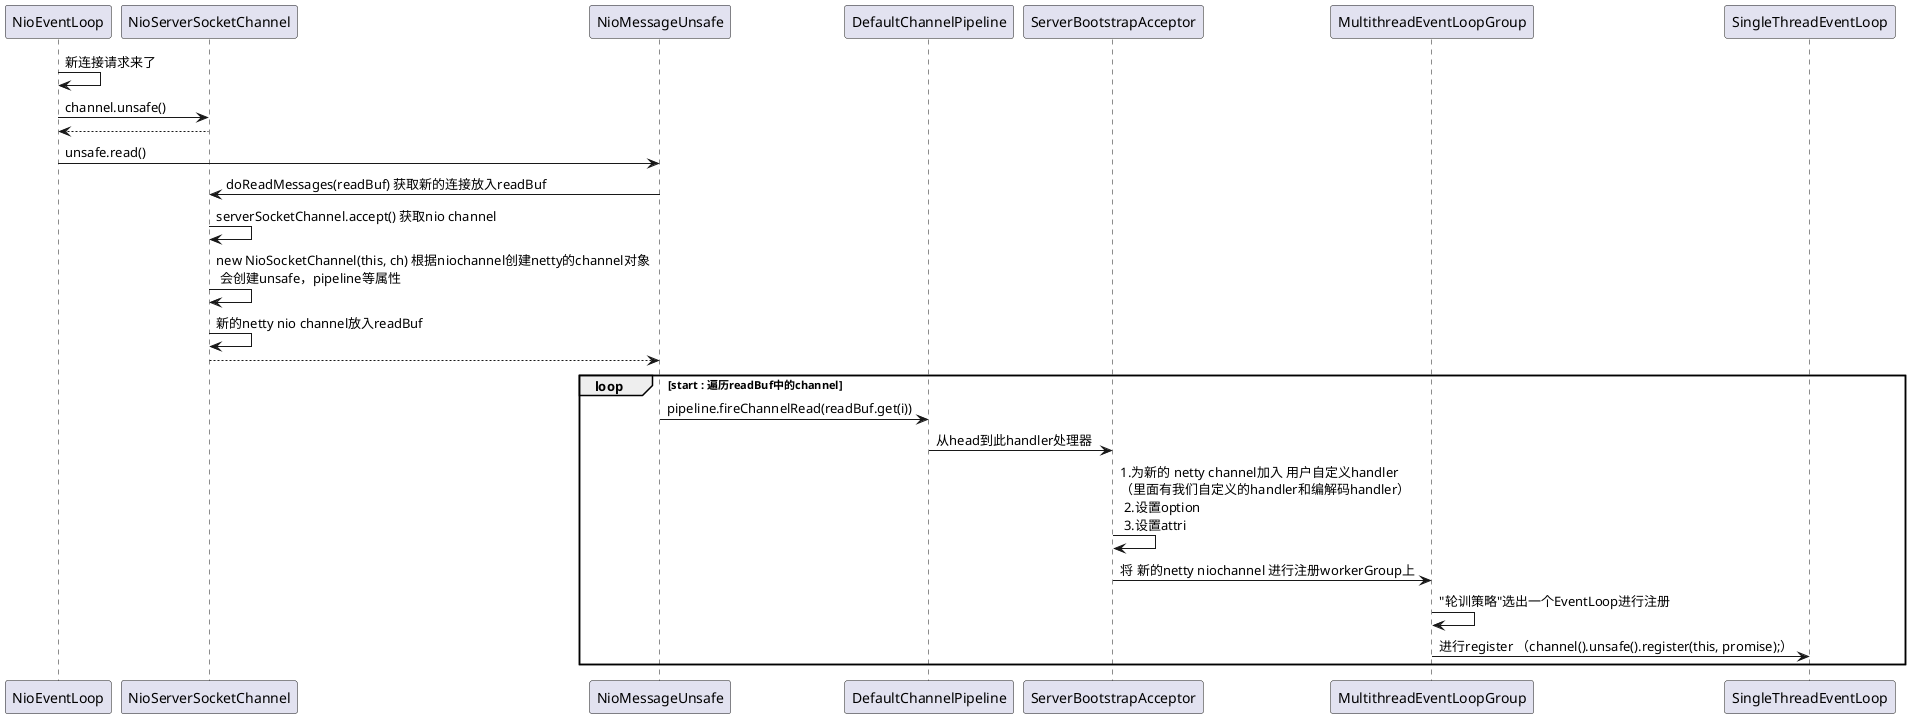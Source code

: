 @startuml
NioEventLoop -> NioEventLoop:新连接请求来了
NioEventLoop -> NioServerSocketChannel:channel.unsafe()
NioServerSocketChannel --> NioEventLoop

NioEventLoop -> NioMessageUnsafe:unsafe.read()

NioMessageUnsafe -> NioServerSocketChannel:doReadMessages(readBuf) 获取新的连接放入readBuf
NioServerSocketChannel -> NioServerSocketChannel:serverSocketChannel.accept() 获取nio channel
NioServerSocketChannel -> NioServerSocketChannel:new NioSocketChannel(this, ch) 根据niochannel创建netty的channel对象 \n 会创建unsafe，pipeline等属性
NioServerSocketChannel -> NioServerSocketChannel:新的netty nio channel放入readBuf
NioServerSocketChannel --> NioMessageUnsafe:
loop start : 遍历readBuf中的channel
NioMessageUnsafe -> DefaultChannelPipeline:pipeline.fireChannelRead(readBuf.get(i))
DefaultChannelPipeline -> ServerBootstrapAcceptor: 从head到此handler处理器
ServerBootstrapAcceptor -> ServerBootstrapAcceptor:1.为新的 netty channel加入 用户自定义handler \n（里面有我们自定义的handler和编解码handler）\n 2.设置option \n 3.设置attri
ServerBootstrapAcceptor -> MultithreadEventLoopGroup:将 新的netty niochannel 进行注册workerGroup上
MultithreadEventLoopGroup -> MultithreadEventLoopGroup:"轮训策略"选出一个EventLoop进行注册
MultithreadEventLoopGroup -> SingleThreadEventLoop:进行register （channel().unsafe().register(this, promise);）



end

@enduml